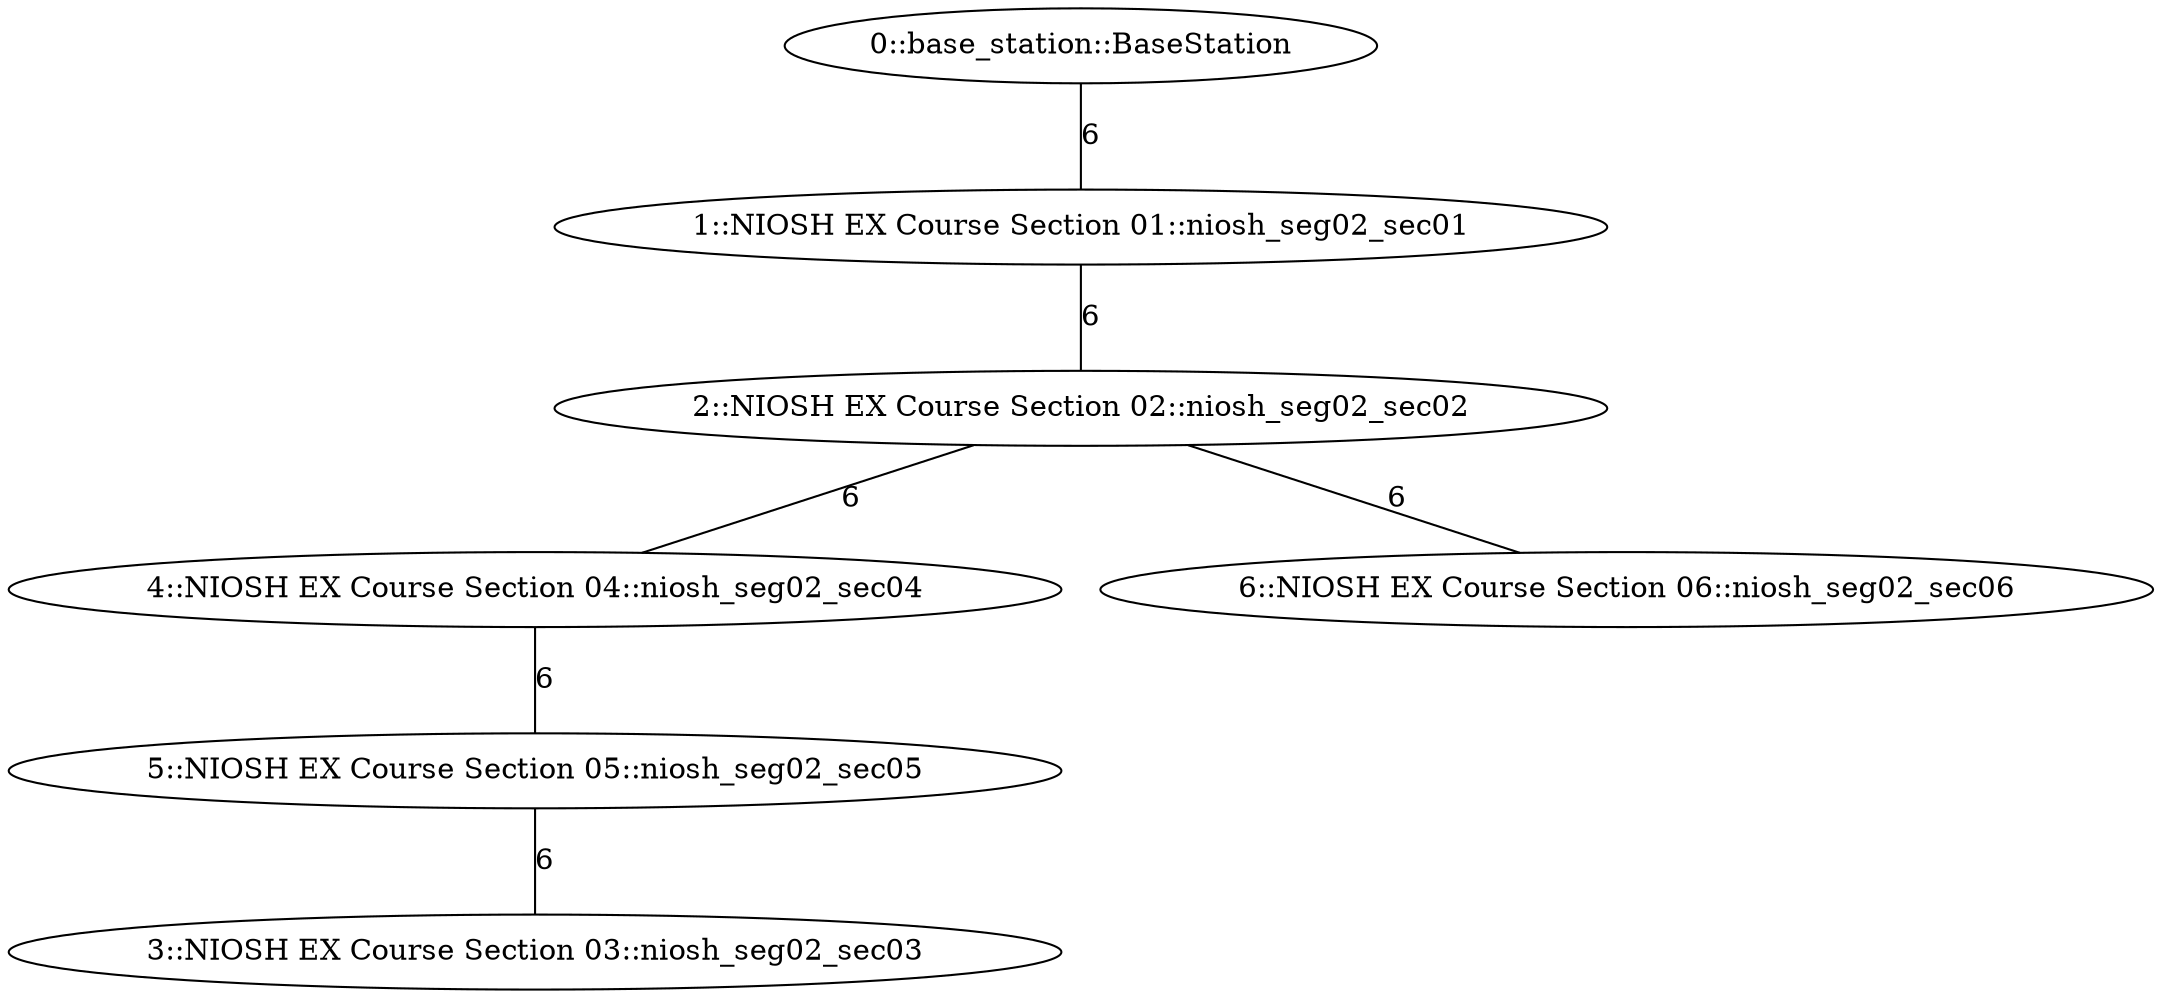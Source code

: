 graph {
  /* ==== Vertices ==== */

  /* Base station / Staging area */
  0   [label="0::base_station::BaseStation"];

  1   [label="1::NIOSH EX Course Section 01::niosh_seg02_sec01"];
  2   [label="2::NIOSH EX Course Section 02::niosh_seg02_sec02"];
  3   [label="3::NIOSH EX Course Section 03::niosh_seg02_sec03"];
  4   [label="4::NIOSH EX Course Section 04::niosh_seg02_sec04"];
  5   [label="5::NIOSH EX Course Section 05::niosh_seg02_sec05"];
  6   [label="6::NIOSH EX Course Section 06::niosh_seg02_sec06"];

  /* ==== Edges ==== */

  /* Base station */
  0  -- 1   [label=6];
  1  -- 2   [label=6];
  2  -- 4   [label=6];
  2  -- 6   [label=6];
  4  -- 5   [label=6];
  5  -- 3   [label=6];
}
